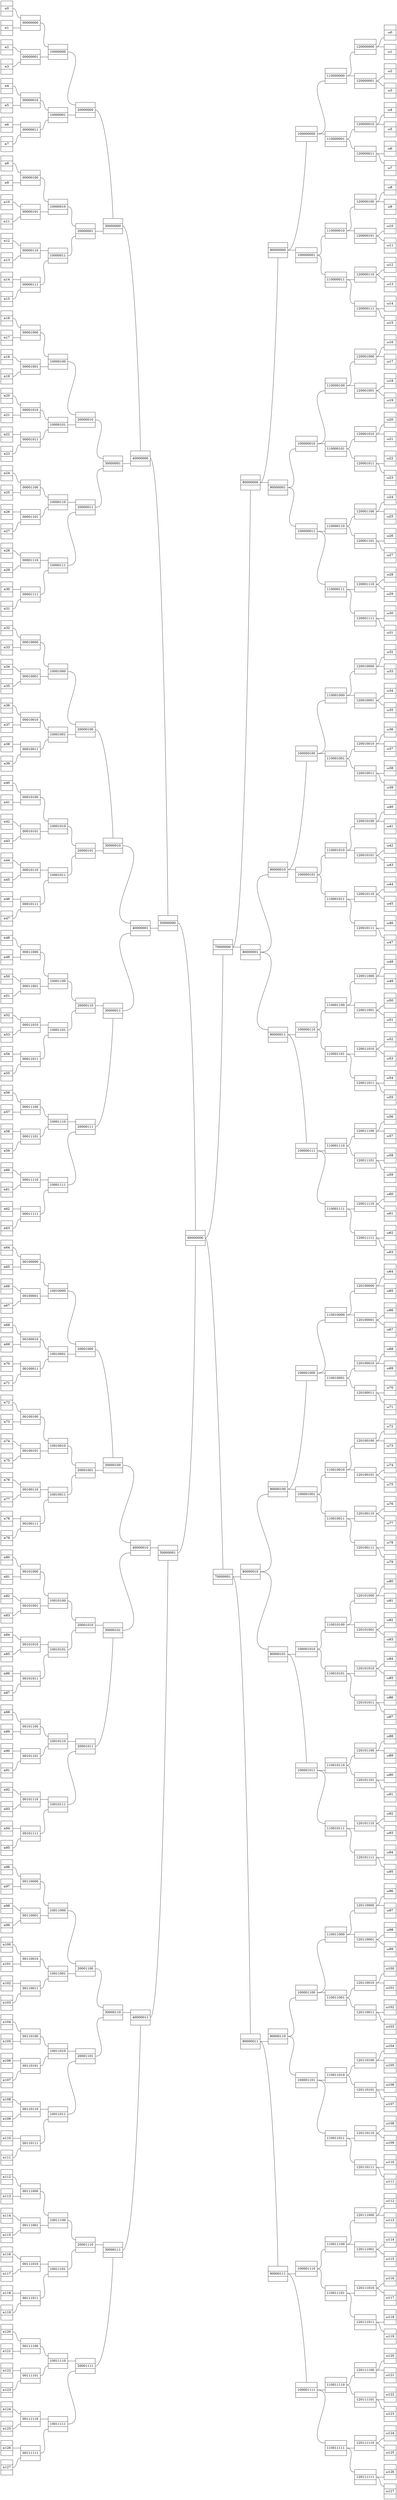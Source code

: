 graph "128 binairy tree general" {
	graph [rankdir=LR]
	node [height=.1 shape=record]
	"α0000000" [label="<f0> |<f1> α0|<f2>"]
	"α0000000":f1 -- 00000000:f0
	"α0000001" [label="<f0> |<f1> α1|<f2>"]
	"α0000001":f1 -- 00000000:f2
	"α0000010" [label="<f0> |<f1> α2|<f2>"]
	"α0000010":f1 -- 00000001:f0
	"α0000011" [label="<f0> |<f1> α3|<f2>"]
	"α0000011":f1 -- 00000001:f2
	"α0000100" [label="<f0> |<f1> α4|<f2>"]
	"α0000100":f1 -- 00000010:f0
	"α0000101" [label="<f0> |<f1> α5|<f2>"]
	"α0000101":f1 -- 00000010:f2
	"α0000110" [label="<f0> |<f1> α6|<f2>"]
	"α0000110":f1 -- 00000011:f0
	"α0000111" [label="<f0> |<f1> α7|<f2>"]
	"α0000111":f1 -- 00000011:f2
	"α0001000" [label="<f0> |<f1> α8|<f2>"]
	"α0001000":f1 -- 00000100:f0
	"α0001001" [label="<f0> |<f1> α9|<f2>"]
	"α0001001":f1 -- 00000100:f2
	"α0001010" [label="<f0> |<f1> α10|<f2>"]
	"α0001010":f1 -- 00000101:f0
	"α0001011" [label="<f0> |<f1> α11|<f2>"]
	"α0001011":f1 -- 00000101:f2
	"α0001100" [label="<f0> |<f1> α12|<f2>"]
	"α0001100":f1 -- 00000110:f0
	"α0001101" [label="<f0> |<f1> α13|<f2>"]
	"α0001101":f1 -- 00000110:f2
	"α0001110" [label="<f0> |<f1> α14|<f2>"]
	"α0001110":f1 -- 00000111:f0
	"α0001111" [label="<f0> |<f1> α15|<f2>"]
	"α0001111":f1 -- 00000111:f2
	"α0010000" [label="<f0> |<f1> α16|<f2>"]
	"α0010000":f1 -- 00001000:f0
	"α0010001" [label="<f0> |<f1> α17|<f2>"]
	"α0010001":f1 -- 00001000:f2
	"α0010010" [label="<f0> |<f1> α18|<f2>"]
	"α0010010":f1 -- 00001001:f0
	"α0010011" [label="<f0> |<f1> α19|<f2>"]
	"α0010011":f1 -- 00001001:f2
	"α0010100" [label="<f0> |<f1> α20|<f2>"]
	"α0010100":f1 -- 00001010:f0
	"α0010101" [label="<f0> |<f1> α21|<f2>"]
	"α0010101":f1 -- 00001010:f2
	"α0010110" [label="<f0> |<f1> α22|<f2>"]
	"α0010110":f1 -- 00001011:f0
	"α0010111" [label="<f0> |<f1> α23|<f2>"]
	"α0010111":f1 -- 00001011:f2
	"α0011000" [label="<f0> |<f1> α24|<f2>"]
	"α0011000":f1 -- 00001100:f0
	"α0011001" [label="<f0> |<f1> α25|<f2>"]
	"α0011001":f1 -- 00001100:f2
	"α0011010" [label="<f0> |<f1> α26|<f2>"]
	"α0011010":f1 -- 00001101:f0
	"α0011011" [label="<f0> |<f1> α27|<f2>"]
	"α0011011":f1 -- 00001101:f2
	"α0011100" [label="<f0> |<f1> α28|<f2>"]
	"α0011100":f1 -- 00001110:f0
	"α0011101" [label="<f0> |<f1> α29|<f2>"]
	"α0011101":f1 -- 00001110:f2
	"α0011110" [label="<f0> |<f1> α30|<f2>"]
	"α0011110":f1 -- 00001111:f0
	"α0011111" [label="<f0> |<f1> α31|<f2>"]
	"α0011111":f1 -- 00001111:f2
	"α0100000" [label="<f0> |<f1> α32|<f2>"]
	"α0100000":f1 -- 00010000:f0
	"α0100001" [label="<f0> |<f1> α33|<f2>"]
	"α0100001":f1 -- 00010000:f2
	"α0100010" [label="<f0> |<f1> α34|<f2>"]
	"α0100010":f1 -- 00010001:f0
	"α0100011" [label="<f0> |<f1> α35|<f2>"]
	"α0100011":f1 -- 00010001:f2
	"α0100100" [label="<f0> |<f1> α36|<f2>"]
	"α0100100":f1 -- 00010010:f0
	"α0100101" [label="<f0> |<f1> α37|<f2>"]
	"α0100101":f1 -- 00010010:f2
	"α0100110" [label="<f0> |<f1> α38|<f2>"]
	"α0100110":f1 -- 00010011:f0
	"α0100111" [label="<f0> |<f1> α39|<f2>"]
	"α0100111":f1 -- 00010011:f2
	"α0101000" [label="<f0> |<f1> α40|<f2>"]
	"α0101000":f1 -- 00010100:f0
	"α0101001" [label="<f0> |<f1> α41|<f2>"]
	"α0101001":f1 -- 00010100:f2
	"α0101010" [label="<f0> |<f1> α42|<f2>"]
	"α0101010":f1 -- 00010101:f0
	"α0101011" [label="<f0> |<f1> α43|<f2>"]
	"α0101011":f1 -- 00010101:f2
	"α0101100" [label="<f0> |<f1> α44|<f2>"]
	"α0101100":f1 -- 00010110:f0
	"α0101101" [label="<f0> |<f1> α45|<f2>"]
	"α0101101":f1 -- 00010110:f2
	"α0101110" [label="<f0> |<f1> α46|<f2>"]
	"α0101110":f1 -- 00010111:f0
	"α0101111" [label="<f0> |<f1> α47|<f2>"]
	"α0101111":f1 -- 00010111:f2
	"α0110000" [label="<f0> |<f1> α48|<f2>"]
	"α0110000":f1 -- 00011000:f0
	"α0110001" [label="<f0> |<f1> α49|<f2>"]
	"α0110001":f1 -- 00011000:f2
	"α0110010" [label="<f0> |<f1> α50|<f2>"]
	"α0110010":f1 -- 00011001:f0
	"α0110011" [label="<f0> |<f1> α51|<f2>"]
	"α0110011":f1 -- 00011001:f2
	"α0110100" [label="<f0> |<f1> α52|<f2>"]
	"α0110100":f1 -- 00011010:f0
	"α0110101" [label="<f0> |<f1> α53|<f2>"]
	"α0110101":f1 -- 00011010:f2
	"α0110110" [label="<f0> |<f1> α54|<f2>"]
	"α0110110":f1 -- 00011011:f0
	"α0110111" [label="<f0> |<f1> α55|<f2>"]
	"α0110111":f1 -- 00011011:f2
	"α0111000" [label="<f0> |<f1> α56|<f2>"]
	"α0111000":f1 -- 00011100:f0
	"α0111001" [label="<f0> |<f1> α57|<f2>"]
	"α0111001":f1 -- 00011100:f2
	"α0111010" [label="<f0> |<f1> α58|<f2>"]
	"α0111010":f1 -- 00011101:f0
	"α0111011" [label="<f0> |<f1> α59|<f2>"]
	"α0111011":f1 -- 00011101:f2
	"α0111100" [label="<f0> |<f1> α60|<f2>"]
	"α0111100":f1 -- 00011110:f0
	"α0111101" [label="<f0> |<f1> α61|<f2>"]
	"α0111101":f1 -- 00011110:f2
	"α0111110" [label="<f0> |<f1> α62|<f2>"]
	"α0111110":f1 -- 00011111:f0
	"α0111111" [label="<f0> |<f1> α63|<f2>"]
	"α0111111":f1 -- 00011111:f2
	"α1000000" [label="<f0> |<f1> α64|<f2>"]
	"α1000000":f1 -- 00100000:f0
	"α1000001" [label="<f0> |<f1> α65|<f2>"]
	"α1000001":f1 -- 00100000:f2
	"α1000010" [label="<f0> |<f1> α66|<f2>"]
	"α1000010":f1 -- 00100001:f0
	"α1000011" [label="<f0> |<f1> α67|<f2>"]
	"α1000011":f1 -- 00100001:f2
	"α1000100" [label="<f0> |<f1> α68|<f2>"]
	"α1000100":f1 -- 00100010:f0
	"α1000101" [label="<f0> |<f1> α69|<f2>"]
	"α1000101":f1 -- 00100010:f2
	"α1000110" [label="<f0> |<f1> α70|<f2>"]
	"α1000110":f1 -- 00100011:f0
	"α1000111" [label="<f0> |<f1> α71|<f2>"]
	"α1000111":f1 -- 00100011:f2
	"α1001000" [label="<f0> |<f1> α72|<f2>"]
	"α1001000":f1 -- 00100100:f0
	"α1001001" [label="<f0> |<f1> α73|<f2>"]
	"α1001001":f1 -- 00100100:f2
	"α1001010" [label="<f0> |<f1> α74|<f2>"]
	"α1001010":f1 -- 00100101:f0
	"α1001011" [label="<f0> |<f1> α75|<f2>"]
	"α1001011":f1 -- 00100101:f2
	"α1001100" [label="<f0> |<f1> α76|<f2>"]
	"α1001100":f1 -- 00100110:f0
	"α1001101" [label="<f0> |<f1> α77|<f2>"]
	"α1001101":f1 -- 00100110:f2
	"α1001110" [label="<f0> |<f1> α78|<f2>"]
	"α1001110":f1 -- 00100111:f0
	"α1001111" [label="<f0> |<f1> α79|<f2>"]
	"α1001111":f1 -- 00100111:f2
	"α1010000" [label="<f0> |<f1> α80|<f2>"]
	"α1010000":f1 -- 00101000:f0
	"α1010001" [label="<f0> |<f1> α81|<f2>"]
	"α1010001":f1 -- 00101000:f2
	"α1010010" [label="<f0> |<f1> α82|<f2>"]
	"α1010010":f1 -- 00101001:f0
	"α1010011" [label="<f0> |<f1> α83|<f2>"]
	"α1010011":f1 -- 00101001:f2
	"α1010100" [label="<f0> |<f1> α84|<f2>"]
	"α1010100":f1 -- 00101010:f0
	"α1010101" [label="<f0> |<f1> α85|<f2>"]
	"α1010101":f1 -- 00101010:f2
	"α1010110" [label="<f0> |<f1> α86|<f2>"]
	"α1010110":f1 -- 00101011:f0
	"α1010111" [label="<f0> |<f1> α87|<f2>"]
	"α1010111":f1 -- 00101011:f2
	"α1011000" [label="<f0> |<f1> α88|<f2>"]
	"α1011000":f1 -- 00101100:f0
	"α1011001" [label="<f0> |<f1> α89|<f2>"]
	"α1011001":f1 -- 00101100:f2
	"α1011010" [label="<f0> |<f1> α90|<f2>"]
	"α1011010":f1 -- 00101101:f0
	"α1011011" [label="<f0> |<f1> α91|<f2>"]
	"α1011011":f1 -- 00101101:f2
	"α1011100" [label="<f0> |<f1> α92|<f2>"]
	"α1011100":f1 -- 00101110:f0
	"α1011101" [label="<f0> |<f1> α93|<f2>"]
	"α1011101":f1 -- 00101110:f2
	"α1011110" [label="<f0> |<f1> α94|<f2>"]
	"α1011110":f1 -- 00101111:f0
	"α1011111" [label="<f0> |<f1> α95|<f2>"]
	"α1011111":f1 -- 00101111:f2
	"α1100000" [label="<f0> |<f1> α96|<f2>"]
	"α1100000":f1 -- 00110000:f0
	"α1100001" [label="<f0> |<f1> α97|<f2>"]
	"α1100001":f1 -- 00110000:f2
	"α1100010" [label="<f0> |<f1> α98|<f2>"]
	"α1100010":f1 -- 00110001:f0
	"α1100011" [label="<f0> |<f1> α99|<f2>"]
	"α1100011":f1 -- 00110001:f2
	"α1100100" [label="<f0> |<f1> α100|<f2>"]
	"α1100100":f1 -- 00110010:f0
	"α1100101" [label="<f0> |<f1> α101|<f2>"]
	"α1100101":f1 -- 00110010:f2
	"α1100110" [label="<f0> |<f1> α102|<f2>"]
	"α1100110":f1 -- 00110011:f0
	"α1100111" [label="<f0> |<f1> α103|<f2>"]
	"α1100111":f1 -- 00110011:f2
	"α1101000" [label="<f0> |<f1> α104|<f2>"]
	"α1101000":f1 -- 00110100:f0
	"α1101001" [label="<f0> |<f1> α105|<f2>"]
	"α1101001":f1 -- 00110100:f2
	"α1101010" [label="<f0> |<f1> α106|<f2>"]
	"α1101010":f1 -- 00110101:f0
	"α1101011" [label="<f0> |<f1> α107|<f2>"]
	"α1101011":f1 -- 00110101:f2
	"α1101100" [label="<f0> |<f1> α108|<f2>"]
	"α1101100":f1 -- 00110110:f0
	"α1101101" [label="<f0> |<f1> α109|<f2>"]
	"α1101101":f1 -- 00110110:f2
	"α1101110" [label="<f0> |<f1> α110|<f2>"]
	"α1101110":f1 -- 00110111:f0
	"α1101111" [label="<f0> |<f1> α111|<f2>"]
	"α1101111":f1 -- 00110111:f2
	"α1110000" [label="<f0> |<f1> α112|<f2>"]
	"α1110000":f1 -- 00111000:f0
	"α1110001" [label="<f0> |<f1> α113|<f2>"]
	"α1110001":f1 -- 00111000:f2
	"α1110010" [label="<f0> |<f1> α114|<f2>"]
	"α1110010":f1 -- 00111001:f0
	"α1110011" [label="<f0> |<f1> α115|<f2>"]
	"α1110011":f1 -- 00111001:f2
	"α1110100" [label="<f0> |<f1> α116|<f2>"]
	"α1110100":f1 -- 00111010:f0
	"α1110101" [label="<f0> |<f1> α117|<f2>"]
	"α1110101":f1 -- 00111010:f2
	"α1110110" [label="<f0> |<f1> α118|<f2>"]
	"α1110110":f1 -- 00111011:f0
	"α1110111" [label="<f0> |<f1> α119|<f2>"]
	"α1110111":f1 -- 00111011:f2
	"α1111000" [label="<f0> |<f1> α120|<f2>"]
	"α1111000":f1 -- 00111100:f0
	"α1111001" [label="<f0> |<f1> α121|<f2>"]
	"α1111001":f1 -- 00111100:f2
	"α1111010" [label="<f0> |<f1> α122|<f2>"]
	"α1111010":f1 -- 00111101:f0
	"α1111011" [label="<f0> |<f1> α123|<f2>"]
	"α1111011":f1 -- 00111101:f2
	"α1111100" [label="<f0> |<f1> α124|<f2>"]
	"α1111100":f1 -- 00111110:f0
	"α1111101" [label="<f0> |<f1> α125|<f2>"]
	"α1111101":f1 -- 00111110:f2
	"α1111110" [label="<f0> |<f1> α126|<f2>"]
	"α1111110":f1 -- 00111111:f0
	"α1111111" [label="<f0> |<f1> α127|<f2>"]
	"α1111111":f1 -- 00111111:f2
	"ω0000000" [label="<f0> |<f1> ω0|<f2>"]
	"ω0000001" [label="<f0> |<f1> ω1|<f2>"]
	"ω0000010" [label="<f0> |<f1> ω2|<f2>"]
	"ω0000011" [label="<f0> |<f1> ω3|<f2>"]
	"ω0000100" [label="<f0> |<f1> ω4|<f2>"]
	"ω0000101" [label="<f0> |<f1> ω5|<f2>"]
	"ω0000110" [label="<f0> |<f1> ω6|<f2>"]
	"ω0000111" [label="<f0> |<f1> ω7|<f2>"]
	"ω0001000" [label="<f0> |<f1> ω8|<f2>"]
	"ω0001001" [label="<f0> |<f1> ω9|<f2>"]
	"ω0001010" [label="<f0> |<f1> ω10|<f2>"]
	"ω0001011" [label="<f0> |<f1> ω11|<f2>"]
	"ω0001100" [label="<f0> |<f1> ω12|<f2>"]
	"ω0001101" [label="<f0> |<f1> ω13|<f2>"]
	"ω0001110" [label="<f0> |<f1> ω14|<f2>"]
	"ω0001111" [label="<f0> |<f1> ω15|<f2>"]
	"ω0010000" [label="<f0> |<f1> ω16|<f2>"]
	"ω0010001" [label="<f0> |<f1> ω17|<f2>"]
	"ω0010010" [label="<f0> |<f1> ω18|<f2>"]
	"ω0010011" [label="<f0> |<f1> ω19|<f2>"]
	"ω0010100" [label="<f0> |<f1> ω20|<f2>"]
	"ω0010101" [label="<f0> |<f1> ω21|<f2>"]
	"ω0010110" [label="<f0> |<f1> ω22|<f2>"]
	"ω0010111" [label="<f0> |<f1> ω23|<f2>"]
	"ω0011000" [label="<f0> |<f1> ω24|<f2>"]
	"ω0011001" [label="<f0> |<f1> ω25|<f2>"]
	"ω0011010" [label="<f0> |<f1> ω26|<f2>"]
	"ω0011011" [label="<f0> |<f1> ω27|<f2>"]
	"ω0011100" [label="<f0> |<f1> ω28|<f2>"]
	"ω0011101" [label="<f0> |<f1> ω29|<f2>"]
	"ω0011110" [label="<f0> |<f1> ω30|<f2>"]
	"ω0011111" [label="<f0> |<f1> ω31|<f2>"]
	"ω0100000" [label="<f0> |<f1> ω32|<f2>"]
	"ω0100001" [label="<f0> |<f1> ω33|<f2>"]
	"ω0100010" [label="<f0> |<f1> ω34|<f2>"]
	"ω0100011" [label="<f0> |<f1> ω35|<f2>"]
	"ω0100100" [label="<f0> |<f1> ω36|<f2>"]
	"ω0100101" [label="<f0> |<f1> ω37|<f2>"]
	"ω0100110" [label="<f0> |<f1> ω38|<f2>"]
	"ω0100111" [label="<f0> |<f1> ω39|<f2>"]
	"ω0101000" [label="<f0> |<f1> ω40|<f2>"]
	"ω0101001" [label="<f0> |<f1> ω41|<f2>"]
	"ω0101010" [label="<f0> |<f1> ω42|<f2>"]
	"ω0101011" [label="<f0> |<f1> ω43|<f2>"]
	"ω0101100" [label="<f0> |<f1> ω44|<f2>"]
	"ω0101101" [label="<f0> |<f1> ω45|<f2>"]
	"ω0101110" [label="<f0> |<f1> ω46|<f2>"]
	"ω0101111" [label="<f0> |<f1> ω47|<f2>"]
	"ω0110000" [label="<f0> |<f1> ω48|<f2>"]
	"ω0110001" [label="<f0> |<f1> ω49|<f2>"]
	"ω0110010" [label="<f0> |<f1> ω50|<f2>"]
	"ω0110011" [label="<f0> |<f1> ω51|<f2>"]
	"ω0110100" [label="<f0> |<f1> ω52|<f2>"]
	"ω0110101" [label="<f0> |<f1> ω53|<f2>"]
	"ω0110110" [label="<f0> |<f1> ω54|<f2>"]
	"ω0110111" [label="<f0> |<f1> ω55|<f2>"]
	"ω0111000" [label="<f0> |<f1> ω56|<f2>"]
	"ω0111001" [label="<f0> |<f1> ω57|<f2>"]
	"ω0111010" [label="<f0> |<f1> ω58|<f2>"]
	"ω0111011" [label="<f0> |<f1> ω59|<f2>"]
	"ω0111100" [label="<f0> |<f1> ω60|<f2>"]
	"ω0111101" [label="<f0> |<f1> ω61|<f2>"]
	"ω0111110" [label="<f0> |<f1> ω62|<f2>"]
	"ω0111111" [label="<f0> |<f1> ω63|<f2>"]
	"ω1000000" [label="<f0> |<f1> ω64|<f2>"]
	"ω1000001" [label="<f0> |<f1> ω65|<f2>"]
	"ω1000010" [label="<f0> |<f1> ω66|<f2>"]
	"ω1000011" [label="<f0> |<f1> ω67|<f2>"]
	"ω1000100" [label="<f0> |<f1> ω68|<f2>"]
	"ω1000101" [label="<f0> |<f1> ω69|<f2>"]
	"ω1000110" [label="<f0> |<f1> ω70|<f2>"]
	"ω1000111" [label="<f0> |<f1> ω71|<f2>"]
	"ω1001000" [label="<f0> |<f1> ω72|<f2>"]
	"ω1001001" [label="<f0> |<f1> ω73|<f2>"]
	"ω1001010" [label="<f0> |<f1> ω74|<f2>"]
	"ω1001011" [label="<f0> |<f1> ω75|<f2>"]
	"ω1001100" [label="<f0> |<f1> ω76|<f2>"]
	"ω1001101" [label="<f0> |<f1> ω77|<f2>"]
	"ω1001110" [label="<f0> |<f1> ω78|<f2>"]
	"ω1001111" [label="<f0> |<f1> ω79|<f2>"]
	"ω1010000" [label="<f0> |<f1> ω80|<f2>"]
	"ω1010001" [label="<f0> |<f1> ω81|<f2>"]
	"ω1010010" [label="<f0> |<f1> ω82|<f2>"]
	"ω1010011" [label="<f0> |<f1> ω83|<f2>"]
	"ω1010100" [label="<f0> |<f1> ω84|<f2>"]
	"ω1010101" [label="<f0> |<f1> ω85|<f2>"]
	"ω1010110" [label="<f0> |<f1> ω86|<f2>"]
	"ω1010111" [label="<f0> |<f1> ω87|<f2>"]
	"ω1011000" [label="<f0> |<f1> ω88|<f2>"]
	"ω1011001" [label="<f0> |<f1> ω89|<f2>"]
	"ω1011010" [label="<f0> |<f1> ω90|<f2>"]
	"ω1011011" [label="<f0> |<f1> ω91|<f2>"]
	"ω1011100" [label="<f0> |<f1> ω92|<f2>"]
	"ω1011101" [label="<f0> |<f1> ω93|<f2>"]
	"ω1011110" [label="<f0> |<f1> ω94|<f2>"]
	"ω1011111" [label="<f0> |<f1> ω95|<f2>"]
	"ω1100000" [label="<f0> |<f1> ω96|<f2>"]
	"ω1100001" [label="<f0> |<f1> ω97|<f2>"]
	"ω1100010" [label="<f0> |<f1> ω98|<f2>"]
	"ω1100011" [label="<f0> |<f1> ω99|<f2>"]
	"ω1100100" [label="<f0> |<f1> ω100|<f2>"]
	"ω1100101" [label="<f0> |<f1> ω101|<f2>"]
	"ω1100110" [label="<f0> |<f1> ω102|<f2>"]
	"ω1100111" [label="<f0> |<f1> ω103|<f2>"]
	"ω1101000" [label="<f0> |<f1> ω104|<f2>"]
	"ω1101001" [label="<f0> |<f1> ω105|<f2>"]
	"ω1101010" [label="<f0> |<f1> ω106|<f2>"]
	"ω1101011" [label="<f0> |<f1> ω107|<f2>"]
	"ω1101100" [label="<f0> |<f1> ω108|<f2>"]
	"ω1101101" [label="<f0> |<f1> ω109|<f2>"]
	"ω1101110" [label="<f0> |<f1> ω110|<f2>"]
	"ω1101111" [label="<f0> |<f1> ω111|<f2>"]
	"ω1110000" [label="<f0> |<f1> ω112|<f2>"]
	"ω1110001" [label="<f0> |<f1> ω113|<f2>"]
	"ω1110010" [label="<f0> |<f1> ω114|<f2>"]
	"ω1110011" [label="<f0> |<f1> ω115|<f2>"]
	"ω1110100" [label="<f0> |<f1> ω116|<f2>"]
	"ω1110101" [label="<f0> |<f1> ω117|<f2>"]
	"ω1110110" [label="<f0> |<f1> ω118|<f2>"]
	"ω1110111" [label="<f0> |<f1> ω119|<f2>"]
	"ω1111000" [label="<f0> |<f1> ω120|<f2>"]
	"ω1111001" [label="<f0> |<f1> ω121|<f2>"]
	"ω1111010" [label="<f0> |<f1> ω122|<f2>"]
	"ω1111011" [label="<f0> |<f1> ω123|<f2>"]
	"ω1111100" [label="<f0> |<f1> ω124|<f2>"]
	"ω1111101" [label="<f0> |<f1> ω125|<f2>"]
	"ω1111110" [label="<f0> |<f1> ω126|<f2>"]
	"ω1111111" [label="<f0> |<f1> ω127|<f2>"]
	00000000 [label="<f0> |<f1> 00000000|<f2>"]
	00000000:f1 -- 10000000:f0
	00000001 [label="<f0> |<f1> 00000001|<f2>"]
	00000001:f1 -- 10000000:f2
	00000010 [label="<f0> |<f1> 00000010|<f2>"]
	00000010:f1 -- 10000001:f0
	00000011 [label="<f0> |<f1> 00000011|<f2>"]
	00000011:f1 -- 10000001:f2
	00000100 [label="<f0> |<f1> 00000100|<f2>"]
	00000100:f1 -- 10000010:f0
	00000101 [label="<f0> |<f1> 00000101|<f2>"]
	00000101:f1 -- 10000010:f2
	00000110 [label="<f0> |<f1> 00000110|<f2>"]
	00000110:f1 -- 10000011:f0
	00000111 [label="<f0> |<f1> 00000111|<f2>"]
	00000111:f1 -- 10000011:f2
	00001000 [label="<f0> |<f1> 00001000|<f2>"]
	00001000:f1 -- 10000100:f0
	00001001 [label="<f0> |<f1> 00001001|<f2>"]
	00001001:f1 -- 10000100:f2
	00001010 [label="<f0> |<f1> 00001010|<f2>"]
	00001010:f1 -- 10000101:f0
	00001011 [label="<f0> |<f1> 00001011|<f2>"]
	00001011:f1 -- 10000101:f2
	00001100 [label="<f0> |<f1> 00001100|<f2>"]
	00001100:f1 -- 10000110:f0
	00001101 [label="<f0> |<f1> 00001101|<f2>"]
	00001101:f1 -- 10000110:f2
	00001110 [label="<f0> |<f1> 00001110|<f2>"]
	00001110:f1 -- 10000111:f0
	00001111 [label="<f0> |<f1> 00001111|<f2>"]
	00001111:f1 -- 10000111:f2
	00010000 [label="<f0> |<f1> 00010000|<f2>"]
	00010000:f1 -- 10001000:f0
	00010001 [label="<f0> |<f1> 00010001|<f2>"]
	00010001:f1 -- 10001000:f2
	00010010 [label="<f0> |<f1> 00010010|<f2>"]
	00010010:f1 -- 10001001:f0
	00010011 [label="<f0> |<f1> 00010011|<f2>"]
	00010011:f1 -- 10001001:f2
	00010100 [label="<f0> |<f1> 00010100|<f2>"]
	00010100:f1 -- 10001010:f0
	00010101 [label="<f0> |<f1> 00010101|<f2>"]
	00010101:f1 -- 10001010:f2
	00010110 [label="<f0> |<f1> 00010110|<f2>"]
	00010110:f1 -- 10001011:f0
	00010111 [label="<f0> |<f1> 00010111|<f2>"]
	00010111:f1 -- 10001011:f2
	00011000 [label="<f0> |<f1> 00011000|<f2>"]
	00011000:f1 -- 10001100:f0
	00011001 [label="<f0> |<f1> 00011001|<f2>"]
	00011001:f1 -- 10001100:f2
	00011010 [label="<f0> |<f1> 00011010|<f2>"]
	00011010:f1 -- 10001101:f0
	00011011 [label="<f0> |<f1> 00011011|<f2>"]
	00011011:f1 -- 10001101:f2
	00011100 [label="<f0> |<f1> 00011100|<f2>"]
	00011100:f1 -- 10001110:f0
	00011101 [label="<f0> |<f1> 00011101|<f2>"]
	00011101:f1 -- 10001110:f2
	00011110 [label="<f0> |<f1> 00011110|<f2>"]
	00011110:f1 -- 10001111:f0
	00011111 [label="<f0> |<f1> 00011111|<f2>"]
	00011111:f1 -- 10001111:f2
	00100000 [label="<f0> |<f1> 00100000|<f2>"]
	00100000:f1 -- 10010000:f0
	00100001 [label="<f0> |<f1> 00100001|<f2>"]
	00100001:f1 -- 10010000:f2
	00100010 [label="<f0> |<f1> 00100010|<f2>"]
	00100010:f1 -- 10010001:f0
	00100011 [label="<f0> |<f1> 00100011|<f2>"]
	00100011:f1 -- 10010001:f2
	00100100 [label="<f0> |<f1> 00100100|<f2>"]
	00100100:f1 -- 10010010:f0
	00100101 [label="<f0> |<f1> 00100101|<f2>"]
	00100101:f1 -- 10010010:f2
	00100110 [label="<f0> |<f1> 00100110|<f2>"]
	00100110:f1 -- 10010011:f0
	00100111 [label="<f0> |<f1> 00100111|<f2>"]
	00100111:f1 -- 10010011:f2
	00101000 [label="<f0> |<f1> 00101000|<f2>"]
	00101000:f1 -- 10010100:f0
	00101001 [label="<f0> |<f1> 00101001|<f2>"]
	00101001:f1 -- 10010100:f2
	00101010 [label="<f0> |<f1> 00101010|<f2>"]
	00101010:f1 -- 10010101:f0
	00101011 [label="<f0> |<f1> 00101011|<f2>"]
	00101011:f1 -- 10010101:f2
	00101100 [label="<f0> |<f1> 00101100|<f2>"]
	00101100:f1 -- 10010110:f0
	00101101 [label="<f0> |<f1> 00101101|<f2>"]
	00101101:f1 -- 10010110:f2
	00101110 [label="<f0> |<f1> 00101110|<f2>"]
	00101110:f1 -- 10010111:f0
	00101111 [label="<f0> |<f1> 00101111|<f2>"]
	00101111:f1 -- 10010111:f2
	00110000 [label="<f0> |<f1> 00110000|<f2>"]
	00110000:f1 -- 10011000:f0
	00110001 [label="<f0> |<f1> 00110001|<f2>"]
	00110001:f1 -- 10011000:f2
	00110010 [label="<f0> |<f1> 00110010|<f2>"]
	00110010:f1 -- 10011001:f0
	00110011 [label="<f0> |<f1> 00110011|<f2>"]
	00110011:f1 -- 10011001:f2
	00110100 [label="<f0> |<f1> 00110100|<f2>"]
	00110100:f1 -- 10011010:f0
	00110101 [label="<f0> |<f1> 00110101|<f2>"]
	00110101:f1 -- 10011010:f2
	00110110 [label="<f0> |<f1> 00110110|<f2>"]
	00110110:f1 -- 10011011:f0
	00110111 [label="<f0> |<f1> 00110111|<f2>"]
	00110111:f1 -- 10011011:f2
	00111000 [label="<f0> |<f1> 00111000|<f2>"]
	00111000:f1 -- 10011100:f0
	00111001 [label="<f0> |<f1> 00111001|<f2>"]
	00111001:f1 -- 10011100:f2
	00111010 [label="<f0> |<f1> 00111010|<f2>"]
	00111010:f1 -- 10011101:f0
	00111011 [label="<f0> |<f1> 00111011|<f2>"]
	00111011:f1 -- 10011101:f2
	00111100 [label="<f0> |<f1> 00111100|<f2>"]
	00111100:f1 -- 10011110:f0
	00111101 [label="<f0> |<f1> 00111101|<f2>"]
	00111101:f1 -- 10011110:f2
	00111110 [label="<f0> |<f1> 00111110|<f2>"]
	00111110:f1 -- 10011111:f0
	00111111 [label="<f0> |<f1> 00111111|<f2>"]
	00111111:f1 -- 10011111:f2
	120000000 [label="<f0> |<f1> 120000000|<f2>"]
	120000000:f1 -- "ω0000000":f2
	120000000:f1 -- "ω0000001":f0
	120000001 [label="<f0> |<f1> 120000001|<f2>"]
	120000001:f1 -- "ω0000010":f2
	120000001:f1 -- "ω0000011":f0
	120000010 [label="<f0> |<f1> 120000010|<f2>"]
	120000010:f1 -- "ω0000100":f2
	120000010:f1 -- "ω0000101":f0
	120000011 [label="<f0> |<f1> 120000011|<f2>"]
	120000011:f1 -- "ω0000110":f2
	120000011:f1 -- "ω0000111":f0
	120000100 [label="<f0> |<f1> 120000100|<f2>"]
	120000100:f1 -- "ω0001000":f2
	120000100:f1 -- "ω0001001":f0
	120000101 [label="<f0> |<f1> 120000101|<f2>"]
	120000101:f1 -- "ω0001010":f2
	120000101:f1 -- "ω0001011":f0
	120000110 [label="<f0> |<f1> 120000110|<f2>"]
	120000110:f1 -- "ω0001100":f2
	120000110:f1 -- "ω0001101":f0
	120000111 [label="<f0> |<f1> 120000111|<f2>"]
	120000111:f1 -- "ω0001110":f2
	120000111:f1 -- "ω0001111":f0
	120001000 [label="<f0> |<f1> 120001000|<f2>"]
	120001000:f1 -- "ω0010000":f2
	120001000:f1 -- "ω0010001":f0
	120001001 [label="<f0> |<f1> 120001001|<f2>"]
	120001001:f1 -- "ω0010010":f2
	120001001:f1 -- "ω0010011":f0
	120001010 [label="<f0> |<f1> 120001010|<f2>"]
	120001010:f1 -- "ω0010100":f2
	120001010:f1 -- "ω0010101":f0
	120001011 [label="<f0> |<f1> 120001011|<f2>"]
	120001011:f1 -- "ω0010110":f2
	120001011:f1 -- "ω0010111":f0
	120001100 [label="<f0> |<f1> 120001100|<f2>"]
	120001100:f1 -- "ω0011000":f2
	120001100:f1 -- "ω0011001":f0
	120001101 [label="<f0> |<f1> 120001101|<f2>"]
	120001101:f1 -- "ω0011010":f2
	120001101:f1 -- "ω0011011":f0
	120001110 [label="<f0> |<f1> 120001110|<f2>"]
	120001110:f1 -- "ω0011100":f2
	120001110:f1 -- "ω0011101":f0
	120001111 [label="<f0> |<f1> 120001111|<f2>"]
	120001111:f1 -- "ω0011110":f2
	120001111:f1 -- "ω0011111":f0
	120010000 [label="<f0> |<f1> 120010000|<f2>"]
	120010000:f1 -- "ω0100000":f2
	120010000:f1 -- "ω0100001":f0
	120010001 [label="<f0> |<f1> 120010001|<f2>"]
	120010001:f1 -- "ω0100010":f2
	120010001:f1 -- "ω0100011":f0
	120010010 [label="<f0> |<f1> 120010010|<f2>"]
	120010010:f1 -- "ω0100100":f2
	120010010:f1 -- "ω0100101":f0
	120010011 [label="<f0> |<f1> 120010011|<f2>"]
	120010011:f1 -- "ω0100110":f2
	120010011:f1 -- "ω0100111":f0
	120010100 [label="<f0> |<f1> 120010100|<f2>"]
	120010100:f1 -- "ω0101000":f2
	120010100:f1 -- "ω0101001":f0
	120010101 [label="<f0> |<f1> 120010101|<f2>"]
	120010101:f1 -- "ω0101010":f2
	120010101:f1 -- "ω0101011":f0
	120010110 [label="<f0> |<f1> 120010110|<f2>"]
	120010110:f1 -- "ω0101100":f2
	120010110:f1 -- "ω0101101":f0
	120010111 [label="<f0> |<f1> 120010111|<f2>"]
	120010111:f1 -- "ω0101110":f2
	120010111:f1 -- "ω0101111":f0
	120011000 [label="<f0> |<f1> 120011000|<f2>"]
	120011000:f1 -- "ω0110000":f2
	120011000:f1 -- "ω0110001":f0
	120011001 [label="<f0> |<f1> 120011001|<f2>"]
	120011001:f1 -- "ω0110010":f2
	120011001:f1 -- "ω0110011":f0
	120011010 [label="<f0> |<f1> 120011010|<f2>"]
	120011010:f1 -- "ω0110100":f2
	120011010:f1 -- "ω0110101":f0
	120011011 [label="<f0> |<f1> 120011011|<f2>"]
	120011011:f1 -- "ω0110110":f2
	120011011:f1 -- "ω0110111":f0
	120011100 [label="<f0> |<f1> 120011100|<f2>"]
	120011100:f1 -- "ω0111000":f2
	120011100:f1 -- "ω0111001":f0
	120011101 [label="<f0> |<f1> 120011101|<f2>"]
	120011101:f1 -- "ω0111010":f2
	120011101:f1 -- "ω0111011":f0
	120011110 [label="<f0> |<f1> 120011110|<f2>"]
	120011110:f1 -- "ω0111100":f2
	120011110:f1 -- "ω0111101":f0
	120011111 [label="<f0> |<f1> 120011111|<f2>"]
	120011111:f1 -- "ω0111110":f2
	120011111:f1 -- "ω0111111":f0
	120100000 [label="<f0> |<f1> 120100000|<f2>"]
	120100000:f1 -- "ω1000000":f2
	120100000:f1 -- "ω1000001":f0
	120100001 [label="<f0> |<f1> 120100001|<f2>"]
	120100001:f1 -- "ω1000010":f2
	120100001:f1 -- "ω1000011":f0
	120100010 [label="<f0> |<f1> 120100010|<f2>"]
	120100010:f1 -- "ω1000100":f2
	120100010:f1 -- "ω1000101":f0
	120100011 [label="<f0> |<f1> 120100011|<f2>"]
	120100011:f1 -- "ω1000110":f2
	120100011:f1 -- "ω1000111":f0
	120100100 [label="<f0> |<f1> 120100100|<f2>"]
	120100100:f1 -- "ω1001000":f2
	120100100:f1 -- "ω1001001":f0
	120100101 [label="<f0> |<f1> 120100101|<f2>"]
	120100101:f1 -- "ω1001010":f2
	120100101:f1 -- "ω1001011":f0
	120100110 [label="<f0> |<f1> 120100110|<f2>"]
	120100110:f1 -- "ω1001100":f2
	120100110:f1 -- "ω1001101":f0
	120100111 [label="<f0> |<f1> 120100111|<f2>"]
	120100111:f1 -- "ω1001110":f2
	120100111:f1 -- "ω1001111":f0
	120101000 [label="<f0> |<f1> 120101000|<f2>"]
	120101000:f1 -- "ω1010000":f2
	120101000:f1 -- "ω1010001":f0
	120101001 [label="<f0> |<f1> 120101001|<f2>"]
	120101001:f1 -- "ω1010010":f2
	120101001:f1 -- "ω1010011":f0
	120101010 [label="<f0> |<f1> 120101010|<f2>"]
	120101010:f1 -- "ω1010100":f2
	120101010:f1 -- "ω1010101":f0
	120101011 [label="<f0> |<f1> 120101011|<f2>"]
	120101011:f1 -- "ω1010110":f2
	120101011:f1 -- "ω1010111":f0
	120101100 [label="<f0> |<f1> 120101100|<f2>"]
	120101100:f1 -- "ω1011000":f2
	120101100:f1 -- "ω1011001":f0
	120101101 [label="<f0> |<f1> 120101101|<f2>"]
	120101101:f1 -- "ω1011010":f2
	120101101:f1 -- "ω1011011":f0
	120101110 [label="<f0> |<f1> 120101110|<f2>"]
	120101110:f1 -- "ω1011100":f2
	120101110:f1 -- "ω1011101":f0
	120101111 [label="<f0> |<f1> 120101111|<f2>"]
	120101111:f1 -- "ω1011110":f2
	120101111:f1 -- "ω1011111":f0
	120110000 [label="<f0> |<f1> 120110000|<f2>"]
	120110000:f1 -- "ω1100000":f2
	120110000:f1 -- "ω1100001":f0
	120110001 [label="<f0> |<f1> 120110001|<f2>"]
	120110001:f1 -- "ω1100010":f2
	120110001:f1 -- "ω1100011":f0
	120110010 [label="<f0> |<f1> 120110010|<f2>"]
	120110010:f1 -- "ω1100100":f2
	120110010:f1 -- "ω1100101":f0
	120110011 [label="<f0> |<f1> 120110011|<f2>"]
	120110011:f1 -- "ω1100110":f2
	120110011:f1 -- "ω1100111":f0
	120110100 [label="<f0> |<f1> 120110100|<f2>"]
	120110100:f1 -- "ω1101000":f2
	120110100:f1 -- "ω1101001":f0
	120110101 [label="<f0> |<f1> 120110101|<f2>"]
	120110101:f1 -- "ω1101010":f2
	120110101:f1 -- "ω1101011":f0
	120110110 [label="<f0> |<f1> 120110110|<f2>"]
	120110110:f1 -- "ω1101100":f2
	120110110:f1 -- "ω1101101":f0
	120110111 [label="<f0> |<f1> 120110111|<f2>"]
	120110111:f1 -- "ω1101110":f2
	120110111:f1 -- "ω1101111":f0
	120111000 [label="<f0> |<f1> 120111000|<f2>"]
	120111000:f1 -- "ω1110000":f2
	120111000:f1 -- "ω1110001":f0
	120111001 [label="<f0> |<f1> 120111001|<f2>"]
	120111001:f1 -- "ω1110010":f2
	120111001:f1 -- "ω1110011":f0
	120111010 [label="<f0> |<f1> 120111010|<f2>"]
	120111010:f1 -- "ω1110100":f2
	120111010:f1 -- "ω1110101":f0
	120111011 [label="<f0> |<f1> 120111011|<f2>"]
	120111011:f1 -- "ω1110110":f2
	120111011:f1 -- "ω1110111":f0
	120111100 [label="<f0> |<f1> 120111100|<f2>"]
	120111100:f1 -- "ω1111000":f2
	120111100:f1 -- "ω1111001":f0
	120111101 [label="<f0> |<f1> 120111101|<f2>"]
	120111101:f1 -- "ω1111010":f2
	120111101:f1 -- "ω1111011":f0
	120111110 [label="<f0> |<f1> 120111110|<f2>"]
	120111110:f1 -- "ω1111100":f2
	120111110:f1 -- "ω1111101":f0
	120111111 [label="<f0> |<f1> 120111111|<f2>"]
	120111111:f1 -- "ω1111110":f2
	120111111:f1 -- "ω1111111":f0
	10000000 [label="<f0> |<f1> 10000000|<f2>"]
	10000000:f1 -- 20000000:f0
	10000001 [label="<f0> |<f1> 10000001|<f2>"]
	10000001:f1 -- 20000000:f2
	10000010 [label="<f0> |<f1> 10000010|<f2>"]
	10000010:f1 -- 20000001:f0
	10000011 [label="<f0> |<f1> 10000011|<f2>"]
	10000011:f1 -- 20000001:f2
	10000100 [label="<f0> |<f1> 10000100|<f2>"]
	10000100:f1 -- 20000010:f0
	10000101 [label="<f0> |<f1> 10000101|<f2>"]
	10000101:f1 -- 20000010:f2
	10000110 [label="<f0> |<f1> 10000110|<f2>"]
	10000110:f1 -- 20000011:f0
	10000111 [label="<f0> |<f1> 10000111|<f2>"]
	10000111:f1 -- 20000011:f2
	10001000 [label="<f0> |<f1> 10001000|<f2>"]
	10001000:f1 -- 20000100:f0
	10001001 [label="<f0> |<f1> 10001001|<f2>"]
	10001001:f1 -- 20000100:f2
	10001010 [label="<f0> |<f1> 10001010|<f2>"]
	10001010:f1 -- 20000101:f0
	10001011 [label="<f0> |<f1> 10001011|<f2>"]
	10001011:f1 -- 20000101:f2
	10001100 [label="<f0> |<f1> 10001100|<f2>"]
	10001100:f1 -- 20000110:f0
	10001101 [label="<f0> |<f1> 10001101|<f2>"]
	10001101:f1 -- 20000110:f2
	10001110 [label="<f0> |<f1> 10001110|<f2>"]
	10001110:f1 -- 20000111:f0
	10001111 [label="<f0> |<f1> 10001111|<f2>"]
	10001111:f1 -- 20000111:f2
	10010000 [label="<f0> |<f1> 10010000|<f2>"]
	10010000:f1 -- 20001000:f0
	10010001 [label="<f0> |<f1> 10010001|<f2>"]
	10010001:f1 -- 20001000:f2
	10010010 [label="<f0> |<f1> 10010010|<f2>"]
	10010010:f1 -- 20001001:f0
	10010011 [label="<f0> |<f1> 10010011|<f2>"]
	10010011:f1 -- 20001001:f2
	10010100 [label="<f0> |<f1> 10010100|<f2>"]
	10010100:f1 -- 20001010:f0
	10010101 [label="<f0> |<f1> 10010101|<f2>"]
	10010101:f1 -- 20001010:f2
	10010110 [label="<f0> |<f1> 10010110|<f2>"]
	10010110:f1 -- 20001011:f0
	10010111 [label="<f0> |<f1> 10010111|<f2>"]
	10010111:f1 -- 20001011:f2
	10011000 [label="<f0> |<f1> 10011000|<f2>"]
	10011000:f1 -- 20001100:f0
	10011001 [label="<f0> |<f1> 10011001|<f2>"]
	10011001:f1 -- 20001100:f2
	10011010 [label="<f0> |<f1> 10011010|<f2>"]
	10011010:f1 -- 20001101:f0
	10011011 [label="<f0> |<f1> 10011011|<f2>"]
	10011011:f1 -- 20001101:f2
	10011100 [label="<f0> |<f1> 10011100|<f2>"]
	10011100:f1 -- 20001110:f0
	10011101 [label="<f0> |<f1> 10011101|<f2>"]
	10011101:f1 -- 20001110:f2
	10011110 [label="<f0> |<f1> 10011110|<f2>"]
	10011110:f1 -- 20001111:f0
	10011111 [label="<f0> |<f1> 10011111|<f2>"]
	10011111:f1 -- 20001111:f2
	110000000 [label="<f0> |<f1> 110000000|<f2>"]
	110000000:f1 -- 120000000:f2
	110000000:f1 -- 120000001:f0
	110000001 [label="<f0> |<f1> 110000001|<f2>"]
	110000001:f1 -- 120000010:f2
	110000001:f1 -- 120000011:f0
	110000010 [label="<f0> |<f1> 110000010|<f2>"]
	110000010:f1 -- 120000100:f2
	110000010:f1 -- 120000101:f0
	110000011 [label="<f0> |<f1> 110000011|<f2>"]
	110000011:f1 -- 120000110:f2
	110000011:f1 -- 120000111:f0
	110000100 [label="<f0> |<f1> 110000100|<f2>"]
	110000100:f1 -- 120001000:f2
	110000100:f1 -- 120001001:f0
	110000101 [label="<f0> |<f1> 110000101|<f2>"]
	110000101:f1 -- 120001010:f2
	110000101:f1 -- 120001011:f0
	110000110 [label="<f0> |<f1> 110000110|<f2>"]
	110000110:f1 -- 120001100:f2
	110000110:f1 -- 120001101:f0
	110000111 [label="<f0> |<f1> 110000111|<f2>"]
	110000111:f1 -- 120001110:f2
	110000111:f1 -- 120001111:f0
	110001000 [label="<f0> |<f1> 110001000|<f2>"]
	110001000:f1 -- 120010000:f2
	110001000:f1 -- 120010001:f0
	110001001 [label="<f0> |<f1> 110001001|<f2>"]
	110001001:f1 -- 120010010:f2
	110001001:f1 -- 120010011:f0
	110001010 [label="<f0> |<f1> 110001010|<f2>"]
	110001010:f1 -- 120010100:f2
	110001010:f1 -- 120010101:f0
	110001011 [label="<f0> |<f1> 110001011|<f2>"]
	110001011:f1 -- 120010110:f2
	110001011:f1 -- 120010111:f0
	110001100 [label="<f0> |<f1> 110001100|<f2>"]
	110001100:f1 -- 120011000:f2
	110001100:f1 -- 120011001:f0
	110001101 [label="<f0> |<f1> 110001101|<f2>"]
	110001101:f1 -- 120011010:f2
	110001101:f1 -- 120011011:f0
	110001110 [label="<f0> |<f1> 110001110|<f2>"]
	110001110:f1 -- 120011100:f2
	110001110:f1 -- 120011101:f0
	110001111 [label="<f0> |<f1> 110001111|<f2>"]
	110001111:f1 -- 120011110:f2
	110001111:f1 -- 120011111:f0
	110010000 [label="<f0> |<f1> 110010000|<f2>"]
	110010000:f1 -- 120100000:f2
	110010000:f1 -- 120100001:f0
	110010001 [label="<f0> |<f1> 110010001|<f2>"]
	110010001:f1 -- 120100010:f2
	110010001:f1 -- 120100011:f0
	110010010 [label="<f0> |<f1> 110010010|<f2>"]
	110010010:f1 -- 120100100:f2
	110010010:f1 -- 120100101:f0
	110010011 [label="<f0> |<f1> 110010011|<f2>"]
	110010011:f1 -- 120100110:f2
	110010011:f1 -- 120100111:f0
	110010100 [label="<f0> |<f1> 110010100|<f2>"]
	110010100:f1 -- 120101000:f2
	110010100:f1 -- 120101001:f0
	110010101 [label="<f0> |<f1> 110010101|<f2>"]
	110010101:f1 -- 120101010:f2
	110010101:f1 -- 120101011:f0
	110010110 [label="<f0> |<f1> 110010110|<f2>"]
	110010110:f1 -- 120101100:f2
	110010110:f1 -- 120101101:f0
	110010111 [label="<f0> |<f1> 110010111|<f2>"]
	110010111:f1 -- 120101110:f2
	110010111:f1 -- 120101111:f0
	110011000 [label="<f0> |<f1> 110011000|<f2>"]
	110011000:f1 -- 120110000:f2
	110011000:f1 -- 120110001:f0
	110011001 [label="<f0> |<f1> 110011001|<f2>"]
	110011001:f1 -- 120110010:f2
	110011001:f1 -- 120110011:f0
	110011010 [label="<f0> |<f1> 110011010|<f2>"]
	110011010:f1 -- 120110100:f2
	110011010:f1 -- 120110101:f0
	110011011 [label="<f0> |<f1> 110011011|<f2>"]
	110011011:f1 -- 120110110:f2
	110011011:f1 -- 120110111:f0
	110011100 [label="<f0> |<f1> 110011100|<f2>"]
	110011100:f1 -- 120111000:f2
	110011100:f1 -- 120111001:f0
	110011101 [label="<f0> |<f1> 110011101|<f2>"]
	110011101:f1 -- 120111010:f2
	110011101:f1 -- 120111011:f0
	110011110 [label="<f0> |<f1> 110011110|<f2>"]
	110011110:f1 -- 120111100:f2
	110011110:f1 -- 120111101:f0
	110011111 [label="<f0> |<f1> 110011111|<f2>"]
	110011111:f1 -- 120111110:f2
	110011111:f1 -- 120111111:f0
	20000000 [label="<f0> |<f1> 20000000|<f2>"]
	20000000:f1 -- 30000000:f0
	20000001 [label="<f0> |<f1> 20000001|<f2>"]
	20000001:f1 -- 30000000:f2
	20000010 [label="<f0> |<f1> 20000010|<f2>"]
	20000010:f1 -- 30000001:f0
	20000011 [label="<f0> |<f1> 20000011|<f2>"]
	20000011:f1 -- 30000001:f2
	20000100 [label="<f0> |<f1> 20000100|<f2>"]
	20000100:f1 -- 30000010:f0
	20000101 [label="<f0> |<f1> 20000101|<f2>"]
	20000101:f1 -- 30000010:f2
	20000110 [label="<f0> |<f1> 20000110|<f2>"]
	20000110:f1 -- 30000011:f0
	20000111 [label="<f0> |<f1> 20000111|<f2>"]
	20000111:f1 -- 30000011:f2
	20001000 [label="<f0> |<f1> 20001000|<f2>"]
	20001000:f1 -- 30000100:f0
	20001001 [label="<f0> |<f1> 20001001|<f2>"]
	20001001:f1 -- 30000100:f2
	20001010 [label="<f0> |<f1> 20001010|<f2>"]
	20001010:f1 -- 30000101:f0
	20001011 [label="<f0> |<f1> 20001011|<f2>"]
	20001011:f1 -- 30000101:f2
	20001100 [label="<f0> |<f1> 20001100|<f2>"]
	20001100:f1 -- 30000110:f0
	20001101 [label="<f0> |<f1> 20001101|<f2>"]
	20001101:f1 -- 30000110:f2
	20001110 [label="<f0> |<f1> 20001110|<f2>"]
	20001110:f1 -- 30000111:f0
	20001111 [label="<f0> |<f1> 20001111|<f2>"]
	20001111:f1 -- 30000111:f2
	100000000 [label="<f0> |<f1> 100000000|<f2>"]
	100000000:f1 -- 110000000:f2
	100000000:f1 -- 110000001:f0
	100000001 [label="<f0> |<f1> 100000001|<f2>"]
	100000001:f1 -- 110000010:f2
	100000001:f1 -- 110000011:f0
	100000010 [label="<f0> |<f1> 100000010|<f2>"]
	100000010:f1 -- 110000100:f2
	100000010:f1 -- 110000101:f0
	100000011 [label="<f0> |<f1> 100000011|<f2>"]
	100000011:f1 -- 110000110:f2
	100000011:f1 -- 110000111:f0
	100000100 [label="<f0> |<f1> 100000100|<f2>"]
	100000100:f1 -- 110001000:f2
	100000100:f1 -- 110001001:f0
	100000101 [label="<f0> |<f1> 100000101|<f2>"]
	100000101:f1 -- 110001010:f2
	100000101:f1 -- 110001011:f0
	100000110 [label="<f0> |<f1> 100000110|<f2>"]
	100000110:f1 -- 110001100:f2
	100000110:f1 -- 110001101:f0
	100000111 [label="<f0> |<f1> 100000111|<f2>"]
	100000111:f1 -- 110001110:f2
	100000111:f1 -- 110001111:f0
	100001000 [label="<f0> |<f1> 100001000|<f2>"]
	100001000:f1 -- 110010000:f2
	100001000:f1 -- 110010001:f0
	100001001 [label="<f0> |<f1> 100001001|<f2>"]
	100001001:f1 -- 110010010:f2
	100001001:f1 -- 110010011:f0
	100001010 [label="<f0> |<f1> 100001010|<f2>"]
	100001010:f1 -- 110010100:f2
	100001010:f1 -- 110010101:f0
	100001011 [label="<f0> |<f1> 100001011|<f2>"]
	100001011:f1 -- 110010110:f2
	100001011:f1 -- 110010111:f0
	100001100 [label="<f0> |<f1> 100001100|<f2>"]
	100001100:f1 -- 110011000:f2
	100001100:f1 -- 110011001:f0
	100001101 [label="<f0> |<f1> 100001101|<f2>"]
	100001101:f1 -- 110011010:f2
	100001101:f1 -- 110011011:f0
	100001110 [label="<f0> |<f1> 100001110|<f2>"]
	100001110:f1 -- 110011100:f2
	100001110:f1 -- 110011101:f0
	100001111 [label="<f0> |<f1> 100001111|<f2>"]
	100001111:f1 -- 110011110:f2
	100001111:f1 -- 110011111:f0
	30000000 [label="<f0> |<f1> 30000000|<f2>"]
	30000000:f1 -- 40000000:f0
	30000001 [label="<f0> |<f1> 30000001|<f2>"]
	30000001:f1 -- 40000000:f2
	30000010 [label="<f0> |<f1> 30000010|<f2>"]
	30000010:f1 -- 40000001:f0
	30000011 [label="<f0> |<f1> 30000011|<f2>"]
	30000011:f1 -- 40000001:f2
	30000100 [label="<f0> |<f1> 30000100|<f2>"]
	30000100:f1 -- 40000010:f0
	30000101 [label="<f0> |<f1> 30000101|<f2>"]
	30000101:f1 -- 40000010:f2
	30000110 [label="<f0> |<f1> 30000110|<f2>"]
	30000110:f1 -- 40000011:f0
	30000111 [label="<f0> |<f1> 30000111|<f2>"]
	30000111:f1 -- 40000011:f2
	90000000 [label="<f0> |<f1> 90000000|<f2>"]
	90000000:f1 -- 100000000:f2
	90000000:f1 -- 100000001:f0
	90000001 [label="<f0> |<f1> 90000001|<f2>"]
	90000001:f1 -- 100000010:f2
	90000001:f1 -- 100000011:f0
	90000010 [label="<f0> |<f1> 90000010|<f2>"]
	90000010:f1 -- 100000100:f2
	90000010:f1 -- 100000101:f0
	90000011 [label="<f0> |<f1> 90000011|<f2>"]
	90000011:f1 -- 100000110:f2
	90000011:f1 -- 100000111:f0
	90000100 [label="<f0> |<f1> 90000100|<f2>"]
	90000100:f1 -- 100001000:f2
	90000100:f1 -- 100001001:f0
	90000101 [label="<f0> |<f1> 90000101|<f2>"]
	90000101:f1 -- 100001010:f2
	90000101:f1 -- 100001011:f0
	90000110 [label="<f0> |<f1> 90000110|<f2>"]
	90000110:f1 -- 100001100:f2
	90000110:f1 -- 100001101:f0
	90000111 [label="<f0> |<f1> 90000111|<f2>"]
	90000111:f1 -- 100001110:f2
	90000111:f1 -- 100001111:f0
	40000000 [label="<f0> |<f1> 40000000|<f2>"]
	40000000:f1 -- 50000000:f0
	40000001 [label="<f0> |<f1> 40000001|<f2>"]
	40000001:f1 -- 50000000:f2
	40000010 [label="<f0> |<f1> 40000010|<f2>"]
	40000010:f1 -- 50000001:f0
	40000011 [label="<f0> |<f1> 40000011|<f2>"]
	40000011:f1 -- 50000001:f2
	80000000 [label="<f0> |<f1> 80000000|<f2>"]
	80000000:f1 -- 90000000:f2
	80000000:f1 -- 90000001:f0
	80000001 [label="<f0> |<f1> 80000001|<f2>"]
	80000001:f1 -- 90000010:f2
	80000001:f1 -- 90000011:f0
	80000010 [label="<f0> |<f1> 80000010|<f2>"]
	80000010:f1 -- 90000100:f2
	80000010:f1 -- 90000101:f0
	80000011 [label="<f0> |<f1> 80000011|<f2>"]
	80000011:f1 -- 90000110:f2
	80000011:f1 -- 90000111:f0
	50000000 [label="<f0> |<f1> 50000000|<f2>"]
	50000000:f1 -- 60000000:f0
	50000001 [label="<f0> |<f1> 50000001|<f2>"]
	50000001:f1 -- 60000000:f2
	70000000 [label="<f0> |<f1> 70000000|<f2>"]
	70000000:f1 -- 80000000:f2
	70000000:f1 -- 80000001:f0
	70000001 [label="<f0> |<f1> 70000001|<f2>"]
	70000001:f1 -- 80000010:f2
	70000001:f1 -- 80000011:f0
	60000000 [label="<f0> |<f1> 60000000|<f2>"]
	60000000 [label="<f0> |<f1> 60000000|<f2>"]
	60000000:f1 -- 70000000:f2
	60000000:f1 -- 70000001:f0
}
